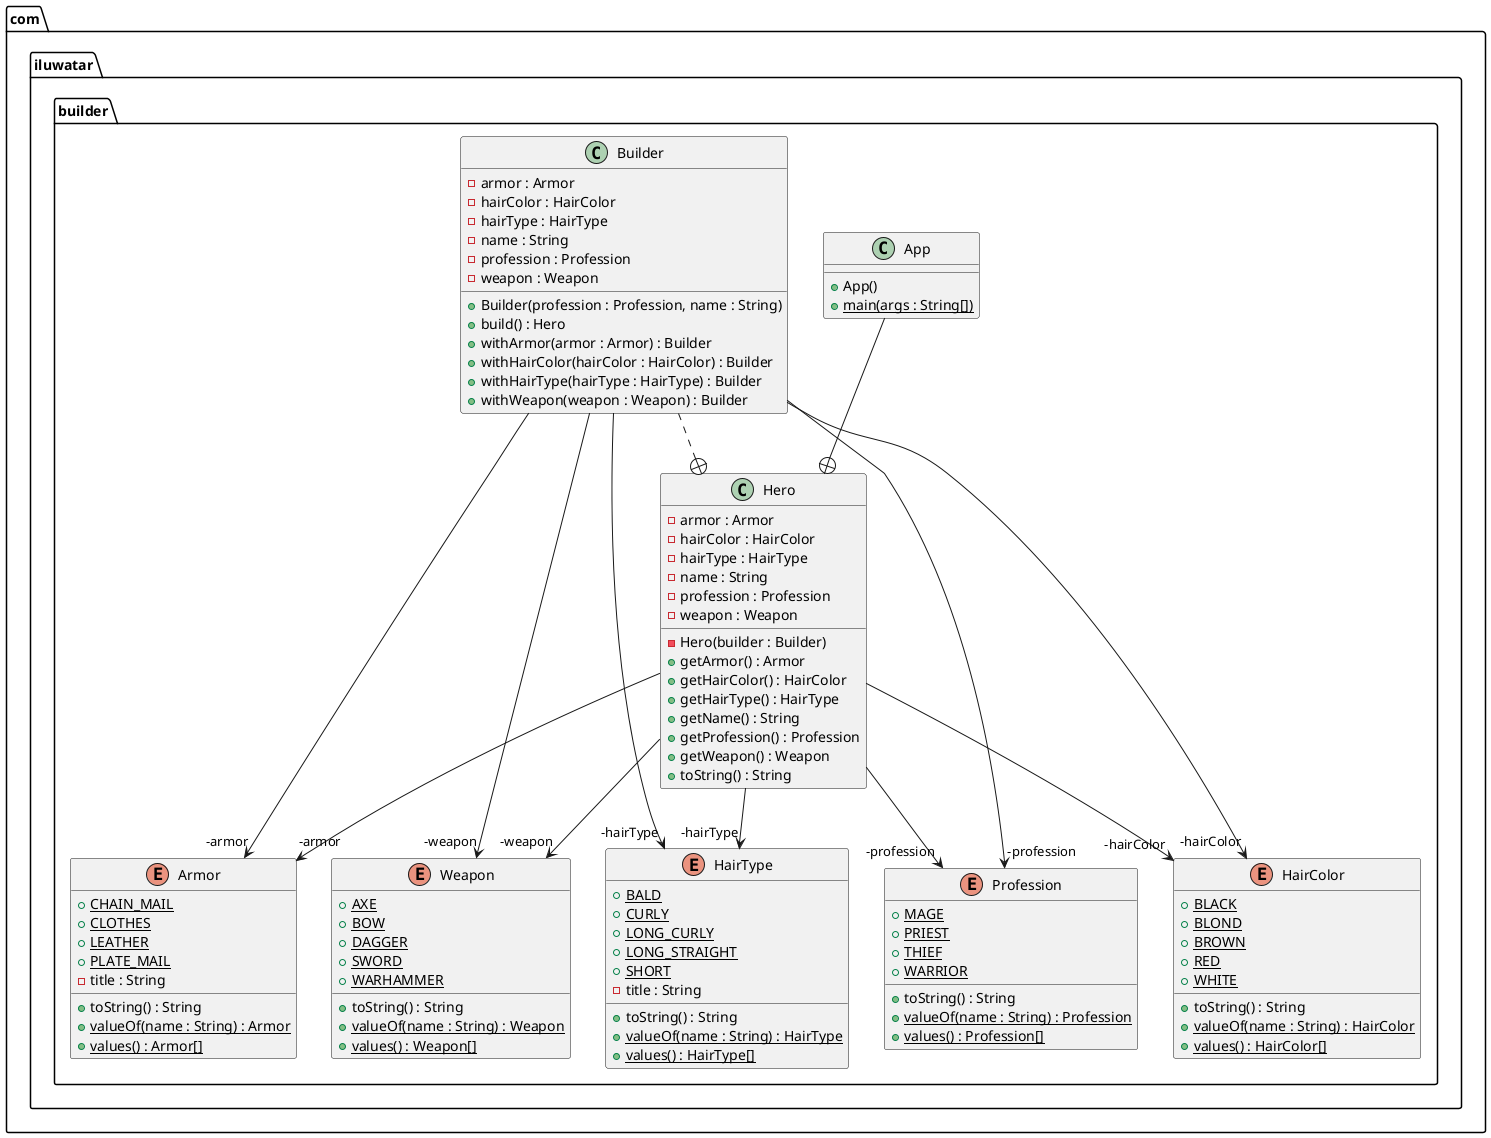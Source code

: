 @startuml
package com.iluwatar.builder {
  class App {
    + App()
    + main(args : String[]) {static}
  }
  class Builder {
    - armor : Armor
    - hairColor : HairColor
    - hairType : HairType
    - name : String
    - profession : Profession
    - weapon : Weapon
    + Builder(profession : Profession, name : String)
    + build() : Hero
    + withArmor(armor : Armor) : Builder
    + withHairColor(hairColor : HairColor) : Builder
    + withHairType(hairType : HairType) : Builder
    + withWeapon(weapon : Weapon) : Builder
  }
  class Hero {
    - armor : Armor
    - hairColor : HairColor
    - hairType : HairType
    - name : String
    - profession : Profession
    - weapon : Weapon
    - Hero(builder : Builder)
    + getArmor() : Armor
    + getHairColor() : HairColor
    + getHairType() : HairType
    + getName() : String
    + getProfession() : Profession
    + getWeapon() : Weapon
    + toString() : String
  }
  enum HairType {
    + BALD {static}
    + CURLY {static}
    + LONG_CURLY {static}
    + LONG_STRAIGHT {static}
    + SHORT {static}
    - title : String
    + toString() : String
    + valueOf(name : String) : HairType {static}
    + values() : HairType[] {static}
  }
  enum Armor {
    + CHAIN_MAIL {static}
    + CLOTHES {static}
    + LEATHER {static}
    + PLATE_MAIL {static}
    - title : String
    + toString() : String
    + valueOf(name : String) : Armor {static}
    + values() : Armor[] {static}
  }
  enum Weapon {
    + AXE {static}
    + BOW {static}
    + DAGGER {static}
    + SWORD {static}
    + WARHAMMER {static}
    + toString() : String
    + valueOf(name : String) : Weapon {static}
    + values() : Weapon[] {static}
  }
  enum Profession {
    + MAGE {static}
    + PRIEST {static}
    + THIEF {static}
    + WARRIOR {static}
    + toString() : String
    + valueOf(name : String) : Profession {static}
    + values() : Profession[] {static}
  }
  enum HairColor {
    + BLACK {static}
    + BLOND {static}
    + BROWN {static}
    + RED {static}
    + WHITE {static}
    + toString() : String
    + valueOf(name : String) : HairColor {static}
    + values() : HairColor[] {static}
  }
}
Hero -->  "-profession" Profession
Builder ..+ Hero
Hero -->  "-armor" Armor
App --+ Hero
Builder -->  "-weapon" Weapon
Builder -->  "-hairColor" HairColor
Builder -->  "-hairType" HairType
Hero -->  "-hairColor" HairColor
Builder -->  "-profession" Profession
Hero -->  "-weapon" Weapon
Hero -->  "-hairType" HairType
Builder -->  "-armor" Armor
@enduml
